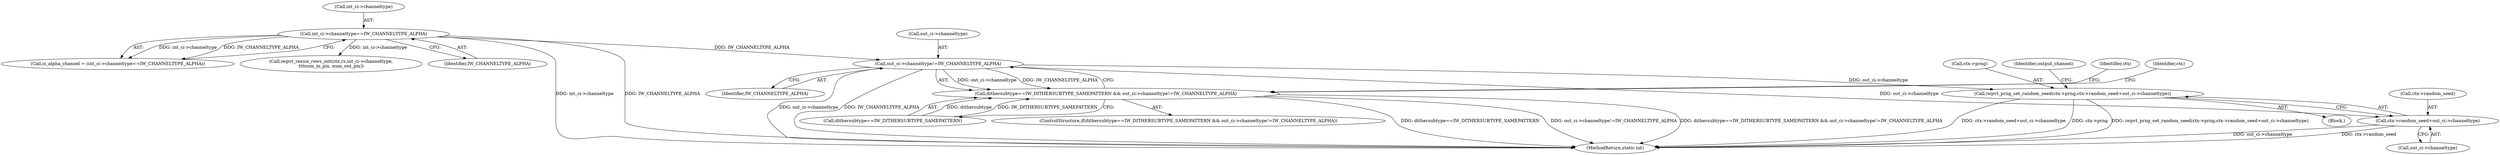 digraph "0_imageworsener_a4f247707f08e322f0b41e82c3e06e224240a654_0@pointer" {
"1000315" [label="(Call,out_ci->channeltype!=IW_CHANNELTYPE_ALPHA)"];
"1000224" [label="(Call,int_ci->channeltype==IW_CHANNELTYPE_ALPHA)"];
"1000311" [label="(Call,dithersubtype==IW_DITHERSUBTYPE_SAMEPATTERN && out_ci->channeltype!=IW_CHANNELTYPE_ALPHA)"];
"1000330" [label="(Call,iwpvt_prng_set_random_seed(ctx->prng,ctx->random_seed+out_ci->channeltype))"];
"1000334" [label="(Call,ctx->random_seed+out_ci->channeltype)"];
"1000224" [label="(Call,int_ci->channeltype==IW_CHANNELTYPE_ALPHA)"];
"1000330" [label="(Call,iwpvt_prng_set_random_seed(ctx->prng,ctx->random_seed+out_ci->channeltype))"];
"1000316" [label="(Call,out_ci->channeltype)"];
"1000315" [label="(Call,out_ci->channeltype!=IW_CHANNELTYPE_ALPHA)"];
"1000319" [label="(Identifier,IW_CHANNELTYPE_ALPHA)"];
"1000311" [label="(Call,dithersubtype==IW_DITHERSUBTYPE_SAMEPATTERN && out_ci->channeltype!=IW_CHANNELTYPE_ALPHA)"];
"1000334" [label="(Call,ctx->random_seed+out_ci->channeltype)"];
"1000335" [label="(Call,ctx->random_seed)"];
"1000331" [label="(Call,ctx->prng)"];
"1000222" [label="(Call,is_alpha_channel = (int_ci->channeltype==IW_CHANNELTYPE_ALPHA))"];
"1000332" [label="(Identifier,ctx)"];
"1000225" [label="(Call,int_ci->channeltype)"];
"1000323" [label="(Identifier,ctx)"];
"1000406" [label="(Call,iwpvt_resize_rows_init(ctx,rs,int_ci->channeltype,\n\t\t\tnum_in_pix, num_out_pix))"];
"1000312" [label="(Call,dithersubtype==IW_DITHERSUBTYPE_SAMEPATTERN)"];
"1000344" [label="(Identifier,output_channel)"];
"1000228" [label="(Identifier,IW_CHANNELTYPE_ALPHA)"];
"1000852" [label="(MethodReturn,static int)"];
"1000329" [label="(Block,)"];
"1000338" [label="(Call,out_ci->channeltype)"];
"1000310" [label="(ControlStructure,if(dithersubtype==IW_DITHERSUBTYPE_SAMEPATTERN && out_ci->channeltype!=IW_CHANNELTYPE_ALPHA))"];
"1000315" -> "1000311"  [label="AST: "];
"1000315" -> "1000319"  [label="CFG: "];
"1000316" -> "1000315"  [label="AST: "];
"1000319" -> "1000315"  [label="AST: "];
"1000311" -> "1000315"  [label="CFG: "];
"1000315" -> "1000852"  [label="DDG: out_ci->channeltype"];
"1000315" -> "1000852"  [label="DDG: IW_CHANNELTYPE_ALPHA"];
"1000315" -> "1000311"  [label="DDG: out_ci->channeltype"];
"1000315" -> "1000311"  [label="DDG: IW_CHANNELTYPE_ALPHA"];
"1000224" -> "1000315"  [label="DDG: IW_CHANNELTYPE_ALPHA"];
"1000315" -> "1000330"  [label="DDG: out_ci->channeltype"];
"1000315" -> "1000334"  [label="DDG: out_ci->channeltype"];
"1000224" -> "1000222"  [label="AST: "];
"1000224" -> "1000228"  [label="CFG: "];
"1000225" -> "1000224"  [label="AST: "];
"1000228" -> "1000224"  [label="AST: "];
"1000222" -> "1000224"  [label="CFG: "];
"1000224" -> "1000852"  [label="DDG: int_ci->channeltype"];
"1000224" -> "1000852"  [label="DDG: IW_CHANNELTYPE_ALPHA"];
"1000224" -> "1000222"  [label="DDG: int_ci->channeltype"];
"1000224" -> "1000222"  [label="DDG: IW_CHANNELTYPE_ALPHA"];
"1000224" -> "1000406"  [label="DDG: int_ci->channeltype"];
"1000311" -> "1000310"  [label="AST: "];
"1000311" -> "1000312"  [label="CFG: "];
"1000312" -> "1000311"  [label="AST: "];
"1000323" -> "1000311"  [label="CFG: "];
"1000332" -> "1000311"  [label="CFG: "];
"1000311" -> "1000852"  [label="DDG: dithersubtype==IW_DITHERSUBTYPE_SAMEPATTERN"];
"1000311" -> "1000852"  [label="DDG: out_ci->channeltype!=IW_CHANNELTYPE_ALPHA"];
"1000311" -> "1000852"  [label="DDG: dithersubtype==IW_DITHERSUBTYPE_SAMEPATTERN && out_ci->channeltype!=IW_CHANNELTYPE_ALPHA"];
"1000312" -> "1000311"  [label="DDG: dithersubtype"];
"1000312" -> "1000311"  [label="DDG: IW_DITHERSUBTYPE_SAMEPATTERN"];
"1000330" -> "1000329"  [label="AST: "];
"1000330" -> "1000334"  [label="CFG: "];
"1000331" -> "1000330"  [label="AST: "];
"1000334" -> "1000330"  [label="AST: "];
"1000344" -> "1000330"  [label="CFG: "];
"1000330" -> "1000852"  [label="DDG: ctx->random_seed+out_ci->channeltype"];
"1000330" -> "1000852"  [label="DDG: ctx->prng"];
"1000330" -> "1000852"  [label="DDG: iwpvt_prng_set_random_seed(ctx->prng,ctx->random_seed+out_ci->channeltype)"];
"1000334" -> "1000338"  [label="CFG: "];
"1000335" -> "1000334"  [label="AST: "];
"1000338" -> "1000334"  [label="AST: "];
"1000334" -> "1000852"  [label="DDG: out_ci->channeltype"];
"1000334" -> "1000852"  [label="DDG: ctx->random_seed"];
}
